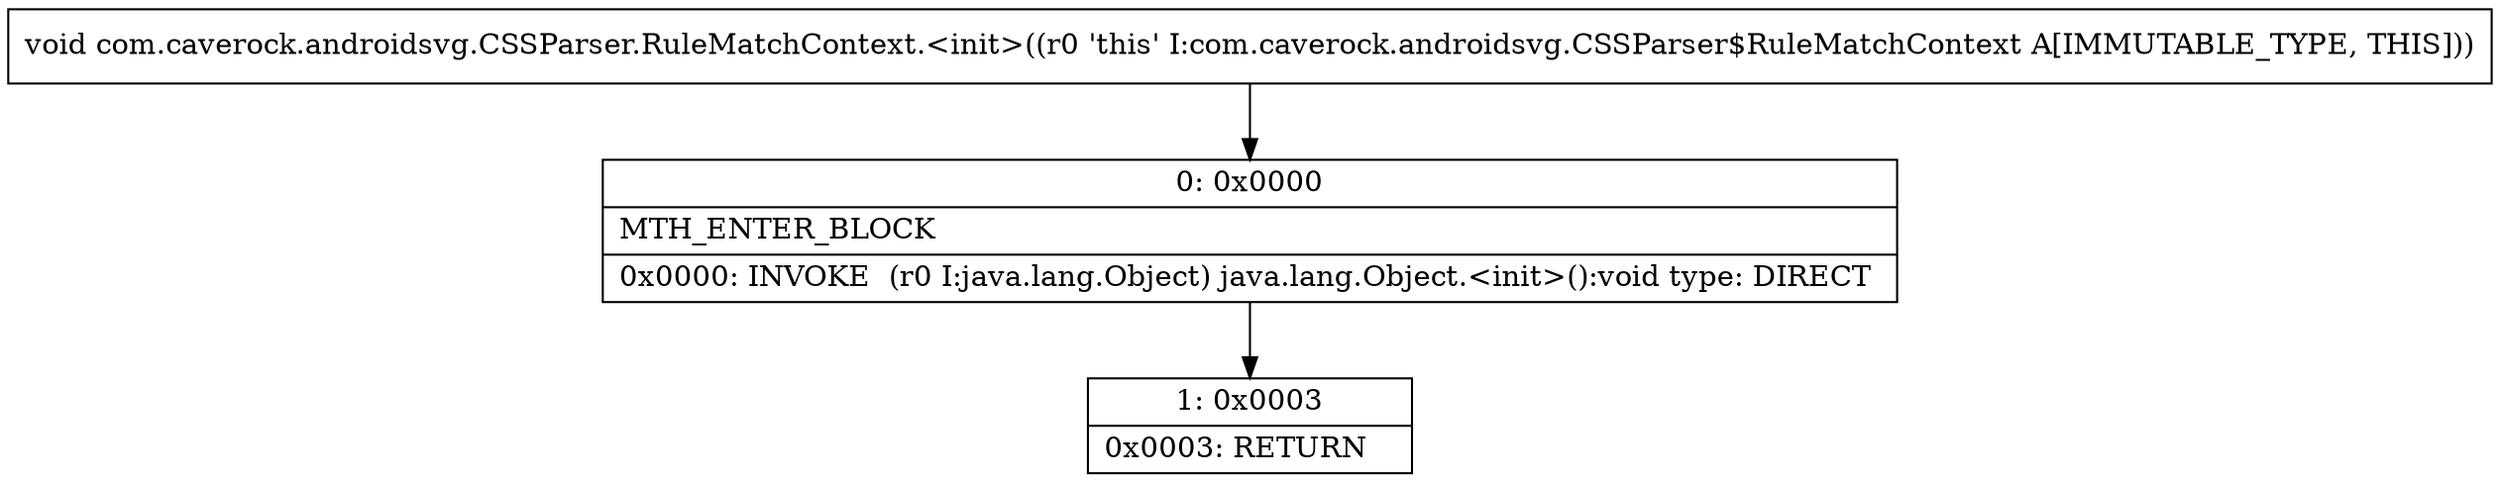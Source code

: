 digraph "CFG forcom.caverock.androidsvg.CSSParser.RuleMatchContext.\<init\>()V" {
Node_0 [shape=record,label="{0\:\ 0x0000|MTH_ENTER_BLOCK\l|0x0000: INVOKE  (r0 I:java.lang.Object) java.lang.Object.\<init\>():void type: DIRECT \l}"];
Node_1 [shape=record,label="{1\:\ 0x0003|0x0003: RETURN   \l}"];
MethodNode[shape=record,label="{void com.caverock.androidsvg.CSSParser.RuleMatchContext.\<init\>((r0 'this' I:com.caverock.androidsvg.CSSParser$RuleMatchContext A[IMMUTABLE_TYPE, THIS])) }"];
MethodNode -> Node_0;
Node_0 -> Node_1;
}

